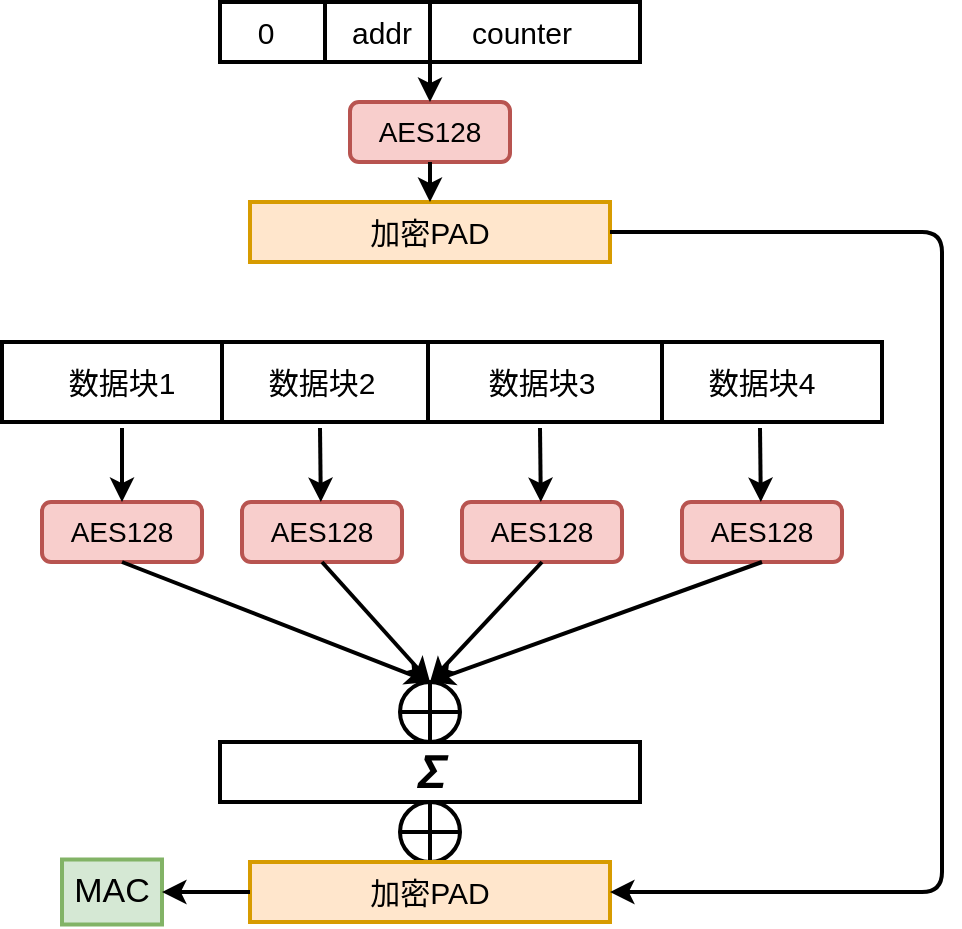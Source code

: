 <mxfile version="13.1.14" type="device"><diagram id="8XoGgVWQJPDsXBSWfqCk" name="Page-1"><mxGraphModel dx="1422" dy="756" grid="1" gridSize="10" guides="1" tooltips="1" connect="1" arrows="1" fold="1" page="1" pageScale="1" pageWidth="827" pageHeight="1169" math="0" shadow="0"><root><mxCell id="0"/><mxCell id="1" parent="0"/><mxCell id="N8HFFnV7apBhKQtlei53-1" value="" style="rounded=0;whiteSpace=wrap;html=1;strokeWidth=2;" vertex="1" parent="1"><mxGeometry x="200" y="200" width="440" height="40" as="geometry"/></mxCell><mxCell id="N8HFFnV7apBhKQtlei53-2" value="" style="endArrow=none;html=1;entryX=0.25;entryY=0;entryDx=0;entryDy=0;exitX=0.25;exitY=1;exitDx=0;exitDy=0;strokeWidth=2;" edge="1" parent="1" source="N8HFFnV7apBhKQtlei53-1" target="N8HFFnV7apBhKQtlei53-1"><mxGeometry width="50" height="50" relative="1" as="geometry"><mxPoint x="280" y="350" as="sourcePoint"/><mxPoint x="330" y="300" as="targetPoint"/></mxGeometry></mxCell><mxCell id="N8HFFnV7apBhKQtlei53-3" value="" style="endArrow=none;html=1;entryX=0.25;entryY=0;entryDx=0;entryDy=0;exitX=0.25;exitY=1;exitDx=0;exitDy=0;strokeWidth=2;" edge="1" parent="1"><mxGeometry width="50" height="50" relative="1" as="geometry"><mxPoint x="413" y="240" as="sourcePoint"/><mxPoint x="413" y="200" as="targetPoint"/></mxGeometry></mxCell><mxCell id="N8HFFnV7apBhKQtlei53-4" value="" style="endArrow=none;html=1;entryX=0.75;entryY=0;entryDx=0;entryDy=0;exitX=0.75;exitY=1;exitDx=0;exitDy=0;strokeWidth=2;" edge="1" parent="1" source="N8HFFnV7apBhKQtlei53-1" target="N8HFFnV7apBhKQtlei53-1"><mxGeometry width="50" height="50" relative="1" as="geometry"><mxPoint x="520" y="300" as="sourcePoint"/><mxPoint x="520" y="260" as="targetPoint"/></mxGeometry></mxCell><mxCell id="N8HFFnV7apBhKQtlei53-6" value="&lt;font style=&quot;font-size: 15px&quot;&gt;数据块1&lt;/font&gt;" style="text;html=1;strokeColor=none;fillColor=none;align=center;verticalAlign=middle;whiteSpace=wrap;rounded=0;" vertex="1" parent="1"><mxGeometry x="230" y="210" width="60" height="20" as="geometry"/></mxCell><mxCell id="N8HFFnV7apBhKQtlei53-7" value="&lt;font style=&quot;font-size: 15px&quot;&gt;数据块2&lt;/font&gt;" style="text;html=1;strokeColor=none;fillColor=none;align=center;verticalAlign=middle;whiteSpace=wrap;rounded=0;" vertex="1" parent="1"><mxGeometry x="330" y="210" width="60" height="20" as="geometry"/></mxCell><mxCell id="N8HFFnV7apBhKQtlei53-8" value="&lt;font style=&quot;font-size: 15px&quot;&gt;数据块3&lt;/font&gt;" style="text;html=1;strokeColor=none;fillColor=none;align=center;verticalAlign=middle;whiteSpace=wrap;rounded=0;" vertex="1" parent="1"><mxGeometry x="440" y="210" width="60" height="20" as="geometry"/></mxCell><mxCell id="N8HFFnV7apBhKQtlei53-9" value="&lt;font style=&quot;font-size: 15px&quot;&gt;数据块4&lt;/font&gt;" style="text;html=1;strokeColor=none;fillColor=none;align=center;verticalAlign=middle;whiteSpace=wrap;rounded=0;" vertex="1" parent="1"><mxGeometry x="550" y="210" width="60" height="20" as="geometry"/></mxCell><mxCell id="N8HFFnV7apBhKQtlei53-10" value="&lt;font style=&quot;font-size: 14px&quot;&gt;AES128&lt;/font&gt;" style="rounded=1;whiteSpace=wrap;html=1;strokeWidth=2;fillColor=#f8cecc;strokeColor=#b85450;" vertex="1" parent="1"><mxGeometry x="220" y="280" width="80" height="30" as="geometry"/></mxCell><mxCell id="N8HFFnV7apBhKQtlei53-11" value="&lt;font style=&quot;font-size: 14px&quot;&gt;AES128&lt;/font&gt;" style="rounded=1;whiteSpace=wrap;html=1;strokeWidth=2;fillColor=#f8cecc;strokeColor=#b85450;" vertex="1" parent="1"><mxGeometry x="320" y="280" width="80" height="30" as="geometry"/></mxCell><mxCell id="N8HFFnV7apBhKQtlei53-12" value="&lt;font style=&quot;font-size: 14px&quot;&gt;AES128&lt;/font&gt;" style="rounded=1;whiteSpace=wrap;html=1;strokeWidth=2;fillColor=#f8cecc;strokeColor=#b85450;" vertex="1" parent="1"><mxGeometry x="540" y="280" width="80" height="30" as="geometry"/></mxCell><mxCell id="N8HFFnV7apBhKQtlei53-13" value="&lt;font style=&quot;font-size: 14px&quot;&gt;AES128&lt;/font&gt;" style="rounded=1;whiteSpace=wrap;html=1;strokeWidth=2;fillColor=#f8cecc;strokeColor=#b85450;" vertex="1" parent="1"><mxGeometry x="430" y="280" width="80" height="30" as="geometry"/></mxCell><mxCell id="N8HFFnV7apBhKQtlei53-14" value="" style="endArrow=classic;html=1;strokeWidth=2;entryX=0.5;entryY=0;entryDx=0;entryDy=0;" edge="1" parent="1" target="N8HFFnV7apBhKQtlei53-10"><mxGeometry width="50" height="50" relative="1" as="geometry"><mxPoint x="260" y="243" as="sourcePoint"/><mxPoint x="110" y="250" as="targetPoint"/></mxGeometry></mxCell><mxCell id="N8HFFnV7apBhKQtlei53-15" value="" style="endArrow=classic;html=1;strokeWidth=2;entryX=0.5;entryY=0;entryDx=0;entryDy=0;" edge="1" parent="1"><mxGeometry width="50" height="50" relative="1" as="geometry"><mxPoint x="359" y="243" as="sourcePoint"/><mxPoint x="359.42" y="280" as="targetPoint"/></mxGeometry></mxCell><mxCell id="N8HFFnV7apBhKQtlei53-16" value="" style="endArrow=classic;html=1;strokeWidth=2;entryX=0.5;entryY=0;entryDx=0;entryDy=0;" edge="1" parent="1"><mxGeometry width="50" height="50" relative="1" as="geometry"><mxPoint x="469" y="243" as="sourcePoint"/><mxPoint x="469.42" y="280" as="targetPoint"/></mxGeometry></mxCell><mxCell id="N8HFFnV7apBhKQtlei53-17" value="" style="endArrow=classic;html=1;strokeWidth=2;entryX=0.5;entryY=0;entryDx=0;entryDy=0;" edge="1" parent="1"><mxGeometry width="50" height="50" relative="1" as="geometry"><mxPoint x="579" y="243" as="sourcePoint"/><mxPoint x="579.42" y="280" as="targetPoint"/></mxGeometry></mxCell><mxCell id="N8HFFnV7apBhKQtlei53-18" value="" style="verticalLabelPosition=bottom;verticalAlign=top;html=1;shape=mxgraph.flowchart.summing_function;strokeWidth=2;" vertex="1" parent="1"><mxGeometry x="399" y="370" width="30" height="30" as="geometry"/></mxCell><mxCell id="N8HFFnV7apBhKQtlei53-19" value="" style="endArrow=classic;html=1;strokeWidth=2;exitX=0.5;exitY=1;exitDx=0;exitDy=0;entryX=0.5;entryY=0;entryDx=0;entryDy=0;entryPerimeter=0;" edge="1" parent="1" source="N8HFFnV7apBhKQtlei53-10" target="N8HFFnV7apBhKQtlei53-18"><mxGeometry width="50" height="50" relative="1" as="geometry"><mxPoint x="270" y="440" as="sourcePoint"/><mxPoint x="320" y="390" as="targetPoint"/></mxGeometry></mxCell><mxCell id="N8HFFnV7apBhKQtlei53-20" value="" style="endArrow=classic;html=1;strokeWidth=2;exitX=0.5;exitY=1;exitDx=0;exitDy=0;entryX=0.5;entryY=0;entryDx=0;entryDy=0;entryPerimeter=0;" edge="1" parent="1" source="N8HFFnV7apBhKQtlei53-11" target="N8HFFnV7apBhKQtlei53-18"><mxGeometry width="50" height="50" relative="1" as="geometry"><mxPoint x="340" y="480" as="sourcePoint"/><mxPoint x="390" y="430" as="targetPoint"/></mxGeometry></mxCell><mxCell id="N8HFFnV7apBhKQtlei53-22" value="" style="endArrow=classic;html=1;strokeWidth=2;exitX=0.5;exitY=1;exitDx=0;exitDy=0;entryX=0.5;entryY=0;entryDx=0;entryDy=0;entryPerimeter=0;" edge="1" parent="1" source="N8HFFnV7apBhKQtlei53-13" target="N8HFFnV7apBhKQtlei53-18"><mxGeometry width="50" height="50" relative="1" as="geometry"><mxPoint x="480" y="370" as="sourcePoint"/><mxPoint x="634" y="430" as="targetPoint"/></mxGeometry></mxCell><mxCell id="N8HFFnV7apBhKQtlei53-23" value="" style="endArrow=classic;html=1;strokeWidth=2;exitX=0.5;exitY=1;exitDx=0;exitDy=0;entryX=0.5;entryY=0;entryDx=0;entryDy=0;entryPerimeter=0;" edge="1" parent="1" source="N8HFFnV7apBhKQtlei53-12" target="N8HFFnV7apBhKQtlei53-18"><mxGeometry width="50" height="50" relative="1" as="geometry"><mxPoint x="570" y="510" as="sourcePoint"/><mxPoint x="620" y="460" as="targetPoint"/></mxGeometry></mxCell><mxCell id="N8HFFnV7apBhKQtlei53-25" value="" style="rounded=0;whiteSpace=wrap;html=1;strokeWidth=2;" vertex="1" parent="1"><mxGeometry x="309" y="30" width="210" height="30" as="geometry"/></mxCell><mxCell id="N8HFFnV7apBhKQtlei53-26" value="" style="endArrow=none;html=1;strokeWidth=2;entryX=0.25;entryY=0;entryDx=0;entryDy=0;exitX=0.25;exitY=1;exitDx=0;exitDy=0;" edge="1" parent="1" source="N8HFFnV7apBhKQtlei53-25" target="N8HFFnV7apBhKQtlei53-25"><mxGeometry width="50" height="50" relative="1" as="geometry"><mxPoint x="200" y="60" as="sourcePoint"/><mxPoint x="250" y="10" as="targetPoint"/></mxGeometry></mxCell><mxCell id="N8HFFnV7apBhKQtlei53-27" value="" style="endArrow=none;html=1;strokeWidth=2;entryX=0.5;entryY=0;entryDx=0;entryDy=0;exitX=0.5;exitY=1;exitDx=0;exitDy=0;" edge="1" parent="1" source="N8HFFnV7apBhKQtlei53-25" target="N8HFFnV7apBhKQtlei53-25"><mxGeometry width="50" height="50" relative="1" as="geometry"><mxPoint x="180" y="70" as="sourcePoint"/><mxPoint x="230" y="20" as="targetPoint"/></mxGeometry></mxCell><mxCell id="N8HFFnV7apBhKQtlei53-28" value="&lt;font style=&quot;font-size: 15px&quot;&gt;counter&lt;/font&gt;" style="text;html=1;strokeColor=none;fillColor=none;align=center;verticalAlign=middle;whiteSpace=wrap;rounded=0;" vertex="1" parent="1"><mxGeometry x="440" y="35" width="40" height="20" as="geometry"/></mxCell><mxCell id="N8HFFnV7apBhKQtlei53-29" value="&lt;font style=&quot;font-size: 15px&quot;&gt;addr&lt;/font&gt;" style="text;html=1;strokeColor=none;fillColor=none;align=center;verticalAlign=middle;whiteSpace=wrap;rounded=0;" vertex="1" parent="1"><mxGeometry x="370" y="35" width="40" height="20" as="geometry"/></mxCell><mxCell id="N8HFFnV7apBhKQtlei53-30" value="&lt;font style=&quot;font-size: 14px&quot;&gt;AES128&lt;/font&gt;" style="rounded=1;whiteSpace=wrap;html=1;strokeWidth=2;fillColor=#f8cecc;strokeColor=#b85450;" vertex="1" parent="1"><mxGeometry x="374" y="80" width="80" height="30" as="geometry"/></mxCell><mxCell id="N8HFFnV7apBhKQtlei53-31" value="&lt;font style=&quot;font-size: 15px&quot;&gt;加密PAD&lt;/font&gt;" style="rounded=0;whiteSpace=wrap;html=1;strokeWidth=2;fillColor=#ffe6cc;strokeColor=#d79b00;" vertex="1" parent="1"><mxGeometry x="324" y="130" width="180" height="30" as="geometry"/></mxCell><mxCell id="N8HFFnV7apBhKQtlei53-32" value="" style="endArrow=classic;html=1;strokeWidth=2;exitX=0.5;exitY=1;exitDx=0;exitDy=0;entryX=0.5;entryY=0;entryDx=0;entryDy=0;" edge="1" parent="1" source="N8HFFnV7apBhKQtlei53-25" target="N8HFFnV7apBhKQtlei53-30"><mxGeometry width="50" height="50" relative="1" as="geometry"><mxPoint x="120" y="130" as="sourcePoint"/><mxPoint x="170" y="80" as="targetPoint"/></mxGeometry></mxCell><mxCell id="N8HFFnV7apBhKQtlei53-33" value="" style="endArrow=classic;html=1;strokeWidth=2;exitX=0.5;exitY=1;exitDx=0;exitDy=0;entryX=0.5;entryY=0;entryDx=0;entryDy=0;" edge="1" parent="1" source="N8HFFnV7apBhKQtlei53-30" target="N8HFFnV7apBhKQtlei53-31"><mxGeometry width="50" height="50" relative="1" as="geometry"><mxPoint x="100" y="180" as="sourcePoint"/><mxPoint x="150" y="130" as="targetPoint"/></mxGeometry></mxCell><mxCell id="N8HFFnV7apBhKQtlei53-34" value="&lt;font style=&quot;font-size: 21px&quot;&gt;&lt;b&gt;𝛴&lt;/b&gt;&lt;/font&gt;" style="rounded=0;whiteSpace=wrap;html=1;strokeWidth=2;" vertex="1" parent="1"><mxGeometry x="309" y="400" width="210" height="30" as="geometry"/></mxCell><mxCell id="N8HFFnV7apBhKQtlei53-36" value="" style="verticalLabelPosition=bottom;verticalAlign=top;html=1;shape=mxgraph.flowchart.summing_function;strokeWidth=2;" vertex="1" parent="1"><mxGeometry x="399" y="430" width="30" height="30" as="geometry"/></mxCell><mxCell id="N8HFFnV7apBhKQtlei53-37" value="&lt;font style=&quot;font-size: 15px&quot;&gt;加密PAD&lt;/font&gt;" style="rounded=0;whiteSpace=wrap;html=1;strokeWidth=2;fillColor=#ffe6cc;strokeColor=#d79b00;" vertex="1" parent="1"><mxGeometry x="324" y="460" width="180" height="30" as="geometry"/></mxCell><mxCell id="N8HFFnV7apBhKQtlei53-38" value="" style="edgeStyle=elbowEdgeStyle;elbow=vertical;endArrow=classic;html=1;strokeWidth=2;exitX=1;exitY=0.5;exitDx=0;exitDy=0;entryX=1;entryY=0.5;entryDx=0;entryDy=0;" edge="1" parent="1" source="N8HFFnV7apBhKQtlei53-31" target="N8HFFnV7apBhKQtlei53-37"><mxGeometry width="50" height="50" relative="1" as="geometry"><mxPoint x="580" y="160" as="sourcePoint"/><mxPoint x="630" y="110" as="targetPoint"/><Array as="points"><mxPoint x="670" y="320"/></Array></mxGeometry></mxCell><mxCell id="N8HFFnV7apBhKQtlei53-39" value="&lt;font style=&quot;font-size: 17px&quot;&gt;MAC&lt;/font&gt;" style="rounded=0;whiteSpace=wrap;html=1;strokeWidth=2;fillColor=#d5e8d4;strokeColor=#82b366;" vertex="1" parent="1"><mxGeometry x="230" y="458.75" width="50" height="32.5" as="geometry"/></mxCell><mxCell id="N8HFFnV7apBhKQtlei53-40" value="" style="endArrow=classic;html=1;strokeWidth=2;entryX=1;entryY=0.5;entryDx=0;entryDy=0;exitX=0;exitY=0.5;exitDx=0;exitDy=0;" edge="1" parent="1" source="N8HFFnV7apBhKQtlei53-37" target="N8HFFnV7apBhKQtlei53-39"><mxGeometry width="50" height="50" relative="1" as="geometry"><mxPoint x="340" y="610" as="sourcePoint"/><mxPoint x="390" y="560" as="targetPoint"/></mxGeometry></mxCell><mxCell id="N8HFFnV7apBhKQtlei53-41" value="&lt;font style=&quot;font-size: 15px&quot;&gt;0&lt;/font&gt;" style="text;html=1;strokeColor=none;fillColor=none;align=center;verticalAlign=middle;whiteSpace=wrap;rounded=0;" vertex="1" parent="1"><mxGeometry x="312" y="35" width="40" height="20" as="geometry"/></mxCell></root></mxGraphModel></diagram></mxfile>